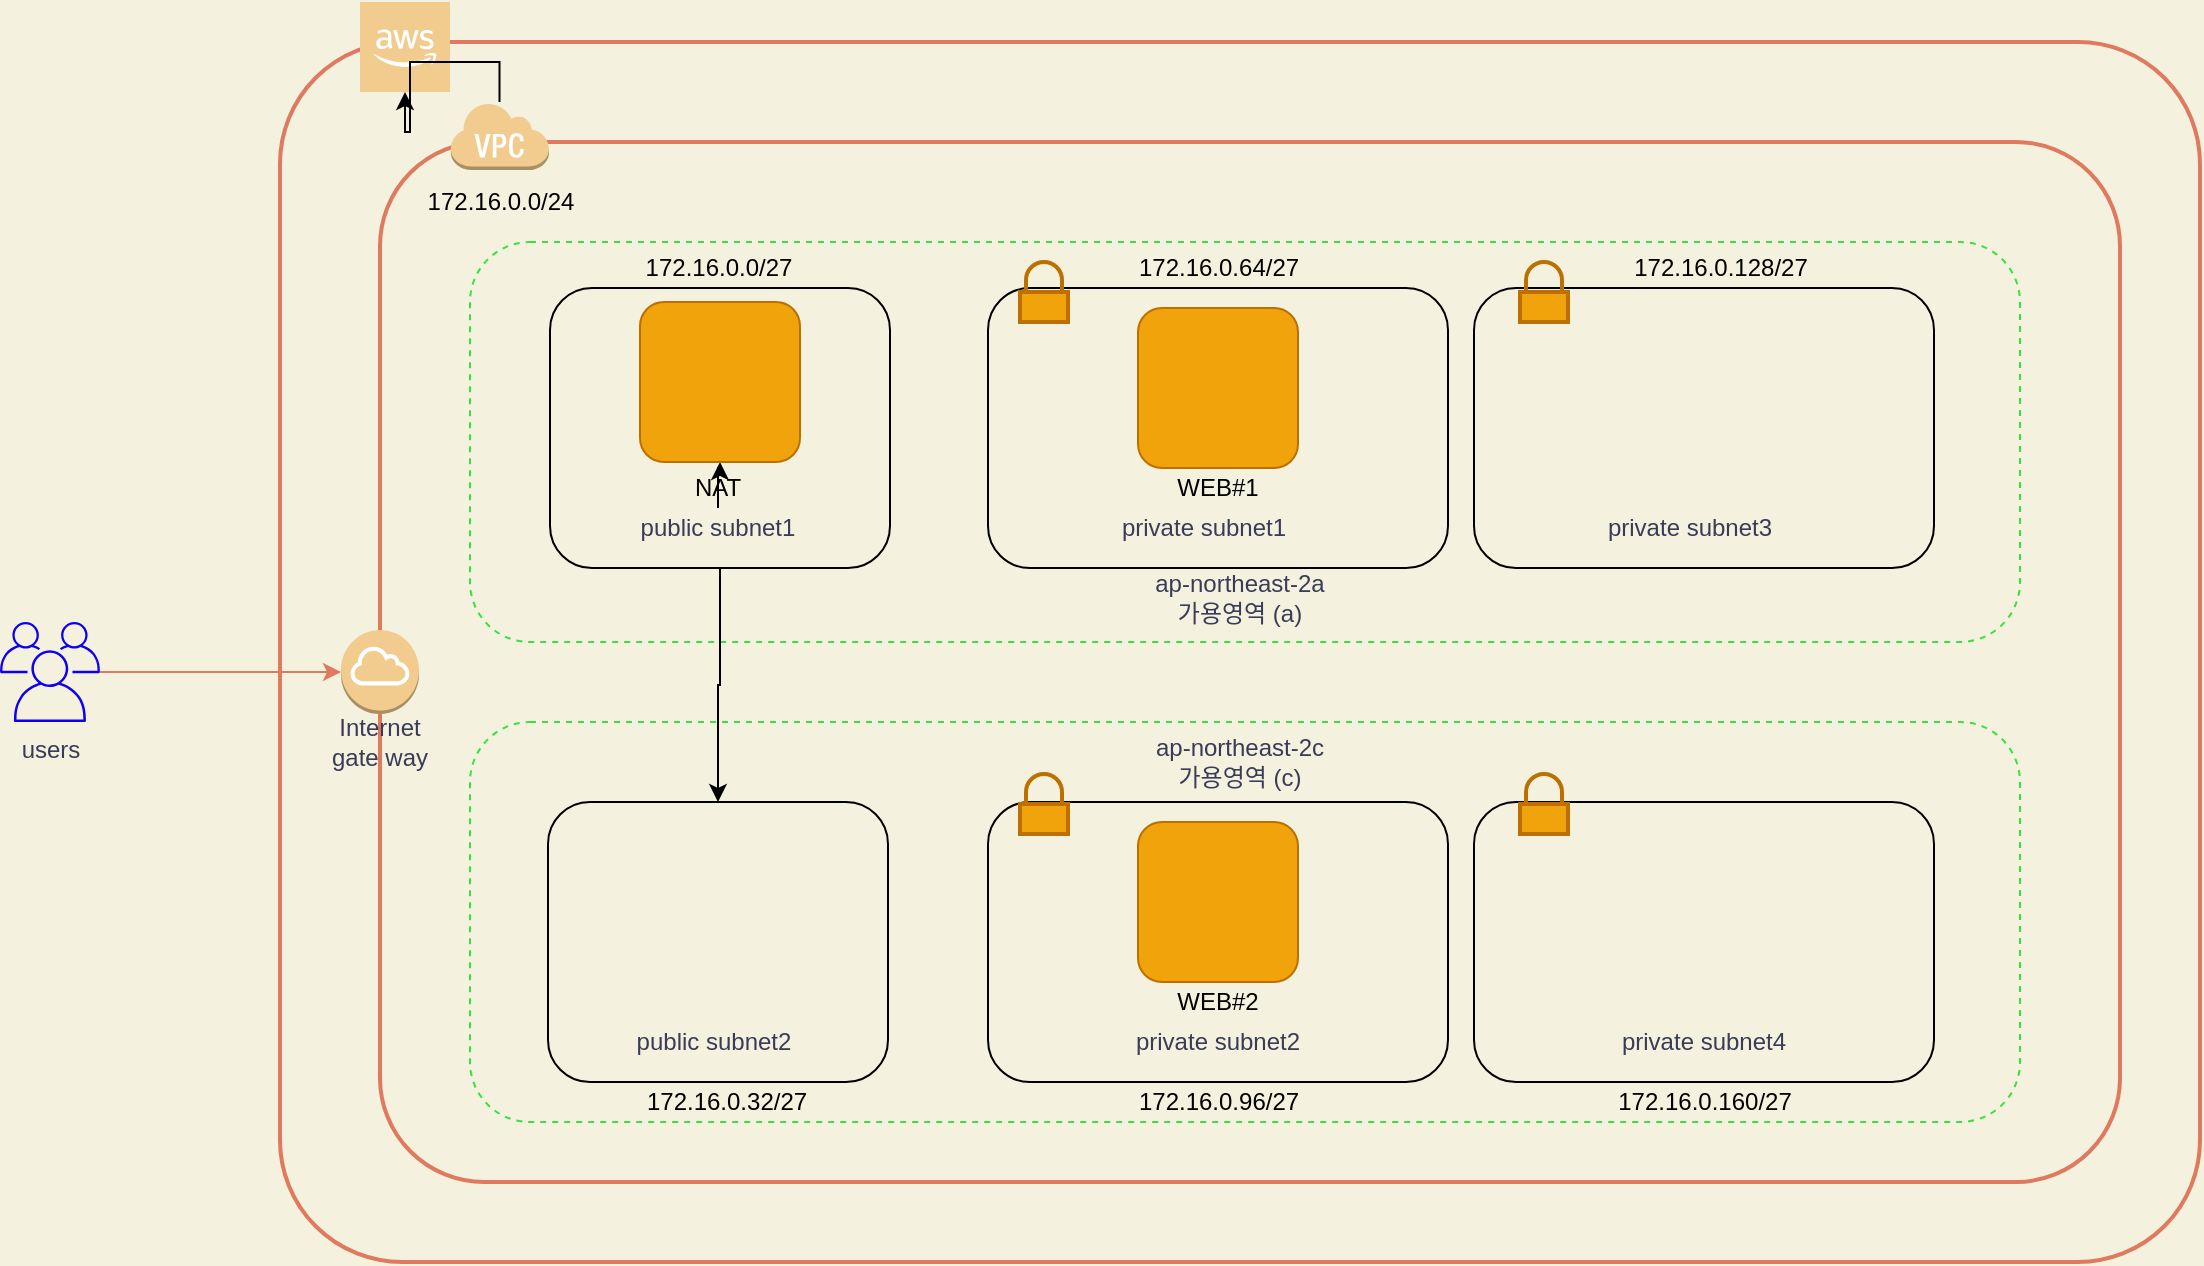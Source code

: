 <mxfile>
    <diagram id="B1QZIku5PuJIJDanYwqX" name="페이지-1">
        <mxGraphModel dx="1206" dy="764" grid="1" gridSize="10" guides="1" tooltips="1" connect="1" arrows="1" fold="1" page="1" pageScale="1" pageWidth="827" pageHeight="1169" background="#F4F1DE" math="0" shadow="0">
            <root>
                <mxCell id="0"/>
                <mxCell id="1" parent="0"/>
                <mxCell id="9" value="" style="arcSize=10;dashed=0;fillColor=none;strokeWidth=2;rounded=1;strokeColor=#E07A5F;fontColor=#393C56;" parent="1" vertex="1">
                    <mxGeometry x="380" y="180" width="960" height="610" as="geometry"/>
                </mxCell>
                <mxCell id="13" value="" style="arcSize=10;dashed=0;fillColor=none;strokeWidth=2;rounded=1;strokeColor=#E07A5F;fontColor=#393C56;" parent="1" vertex="1">
                    <mxGeometry x="430" y="230" width="870" height="520" as="geometry"/>
                </mxCell>
                <mxCell id="19" value="" style="whiteSpace=wrap;html=1;dashed=1;fillColor=none;rounded=1;fontColor=#393C56;strokeColor=#3AE040;" parent="1" vertex="1">
                    <mxGeometry x="475" y="520" width="775" height="200" as="geometry"/>
                </mxCell>
                <mxCell id="38" value="" style="rounded=1;whiteSpace=wrap;html=1;sketch=0;fontColor=#393C56;fillColor=none;strokeColor=#000000;" vertex="1" parent="1">
                    <mxGeometry x="977" y="560" width="230" height="140" as="geometry"/>
                </mxCell>
                <mxCell id="34" value="" style="rounded=1;whiteSpace=wrap;html=1;sketch=0;fontColor=#393C56;fillColor=none;strokeColor=#000000;" vertex="1" parent="1">
                    <mxGeometry x="734" y="560" width="230" height="140" as="geometry"/>
                </mxCell>
                <mxCell id="16" style="edgeStyle=orthogonalEdgeStyle;orthogonalLoop=1;jettySize=auto;html=1;labelBackgroundColor=#F4F1DE;strokeColor=#E07A5F;fontColor=#393C56;" parent="1" source="5" target="6" edge="1">
                    <mxGeometry relative="1" as="geometry"/>
                </mxCell>
                <mxCell id="5" value="users" style="outlineConnect=0;strokeColor=none;dashed=0;verticalLabelPosition=bottom;verticalAlign=top;align=center;html=1;fontSize=12;fontStyle=0;aspect=fixed;shape=mxgraph.aws4.illustration_users;pointerEvents=1;rounded=1;fontColor=#393C56;fillColor=#1000F2;" parent="1" vertex="1">
                    <mxGeometry x="240" y="470" width="50" height="50" as="geometry"/>
                </mxCell>
                <mxCell id="12" value="" style="outlineConnect=0;dashed=0;verticalLabelPosition=bottom;verticalAlign=top;align=center;html=1;shape=mxgraph.aws3.cloud_2;rounded=1;fillColor=#F2CC8F;strokeColor=#E07A5F;fontColor=#393C56;" parent="1" vertex="1">
                    <mxGeometry x="420" y="160" width="45" height="45" as="geometry"/>
                </mxCell>
                <mxCell id="45" value="" style="edgeStyle=orthogonalEdgeStyle;rounded=0;orthogonalLoop=1;jettySize=auto;html=1;" edge="1" parent="1" source="7" target="12">
                    <mxGeometry relative="1" as="geometry"/>
                </mxCell>
                <mxCell id="7" value="" style="outlineConnect=0;dashed=0;verticalLabelPosition=bottom;verticalAlign=top;align=center;html=1;shape=mxgraph.aws3.virtual_private_cloud;rounded=1;fillColor=#F2CC8F;strokeColor=#E07A5F;fontColor=#393C56;" parent="1" vertex="1">
                    <mxGeometry x="465" y="210" width="49.5" height="34" as="geometry"/>
                </mxCell>
                <mxCell id="15" value="" style="group;rounded=1;fontColor=#393C56;" parent="1" vertex="1" connectable="0">
                    <mxGeometry x="360" y="474" width="140" height="66" as="geometry"/>
                </mxCell>
                <mxCell id="6" value="" style="outlineConnect=0;dashed=0;verticalLabelPosition=bottom;verticalAlign=top;align=center;html=1;shape=mxgraph.aws3.internet_gateway;rounded=1;fillColor=#F2CC8F;strokeColor=#E07A5F;fontColor=#393C56;" parent="15" vertex="1">
                    <mxGeometry x="50.5" width="39" height="42" as="geometry"/>
                </mxCell>
                <mxCell id="11" value="Internet&lt;br&gt;gate way&lt;br&gt;" style="text;html=1;strokeColor=none;fillColor=none;align=center;verticalAlign=middle;whiteSpace=wrap;rounded=1;fontColor=#393C56;" parent="15" vertex="1">
                    <mxGeometry y="46" width="140" height="20" as="geometry"/>
                </mxCell>
                <mxCell id="18" value="" style="whiteSpace=wrap;html=1;dashed=1;fillColor=none;rounded=1;fontColor=#393C56;strokeColor=#3AE040;" parent="1" vertex="1">
                    <mxGeometry x="475" y="280" width="775" height="200" as="geometry"/>
                </mxCell>
                <mxCell id="21" value="ap-northeast-2a&lt;br&gt;가용영역 (a)" style="text;html=1;strokeColor=none;fillColor=none;align=center;verticalAlign=middle;whiteSpace=wrap;rounded=0;sketch=0;fontColor=#393C56;" parent="1" vertex="1">
                    <mxGeometry x="780" y="443" width="160" height="30" as="geometry"/>
                </mxCell>
                <mxCell id="22" value="ap-northeast-2c&lt;br&gt;가용영역 (c)" style="text;html=1;strokeColor=none;fillColor=none;align=center;verticalAlign=middle;whiteSpace=wrap;rounded=0;sketch=0;fontColor=#393C56;" parent="1" vertex="1">
                    <mxGeometry x="780" y="525" width="160" height="30" as="geometry"/>
                </mxCell>
                <mxCell id="50" value="" style="edgeStyle=orthogonalEdgeStyle;rounded=0;orthogonalLoop=1;jettySize=auto;html=1;" edge="1" parent="1" source="23" target="25">
                    <mxGeometry relative="1" as="geometry"/>
                </mxCell>
                <mxCell id="23" value="" style="rounded=1;whiteSpace=wrap;html=1;sketch=0;fontColor=#393C56;fillColor=none;strokeColor=#000000;" parent="1" vertex="1">
                    <mxGeometry x="515" y="303" width="170" height="140" as="geometry"/>
                </mxCell>
                <mxCell id="62" value="" style="edgeStyle=orthogonalEdgeStyle;rounded=0;orthogonalLoop=1;jettySize=auto;html=1;" edge="1" parent="1" source="24" target="57">
                    <mxGeometry relative="1" as="geometry"/>
                </mxCell>
                <mxCell id="24" value="public subnet1" style="text;html=1;strokeColor=none;fillColor=none;align=center;verticalAlign=middle;whiteSpace=wrap;rounded=0;sketch=0;fontColor=#393C56;" parent="1" vertex="1">
                    <mxGeometry x="549" y="413" width="100" height="20" as="geometry"/>
                </mxCell>
                <mxCell id="25" value="" style="rounded=1;whiteSpace=wrap;html=1;sketch=0;fontColor=#393C56;fillColor=none;strokeColor=#000000;" parent="1" vertex="1">
                    <mxGeometry x="514" y="560" width="170" height="140" as="geometry"/>
                </mxCell>
                <mxCell id="26" value="public subnet2" style="text;html=1;strokeColor=none;fillColor=none;align=center;verticalAlign=middle;whiteSpace=wrap;rounded=0;sketch=0;fontColor=#393C56;" parent="1" vertex="1">
                    <mxGeometry x="547" y="670" width="100" height="20" as="geometry"/>
                </mxCell>
                <mxCell id="31" value="" style="rounded=1;whiteSpace=wrap;html=1;sketch=0;fontColor=#393C56;fillColor=none;strokeColor=#000000;" vertex="1" parent="1">
                    <mxGeometry x="734" y="303" width="230" height="140" as="geometry"/>
                </mxCell>
                <mxCell id="32" value="private subnet1" style="text;html=1;strokeColor=none;fillColor=none;align=center;verticalAlign=middle;whiteSpace=wrap;rounded=0;sketch=0;fontColor=#393C56;" vertex="1" parent="1">
                    <mxGeometry x="792" y="413" width="100" height="20" as="geometry"/>
                </mxCell>
                <mxCell id="33" value="private subnet2" style="text;html=1;strokeColor=none;fillColor=none;align=center;verticalAlign=middle;whiteSpace=wrap;rounded=0;sketch=0;fontColor=#393C56;" vertex="1" parent="1">
                    <mxGeometry x="799" y="670" width="100" height="20" as="geometry"/>
                </mxCell>
                <mxCell id="35" value="" style="rounded=1;whiteSpace=wrap;html=1;sketch=0;fontColor=#393C56;fillColor=none;strokeColor=#000000;" vertex="1" parent="1">
                    <mxGeometry x="977" y="303" width="230" height="140" as="geometry"/>
                </mxCell>
                <mxCell id="36" value="private subnet3" style="text;html=1;strokeColor=none;fillColor=none;align=center;verticalAlign=middle;whiteSpace=wrap;rounded=0;sketch=0;fontColor=#393C56;" vertex="1" parent="1">
                    <mxGeometry x="1035" y="413" width="100" height="20" as="geometry"/>
                </mxCell>
                <mxCell id="37" value="private subnet4" style="text;html=1;strokeColor=none;fillColor=none;align=center;verticalAlign=middle;whiteSpace=wrap;rounded=0;sketch=0;fontColor=#393C56;" vertex="1" parent="1">
                    <mxGeometry x="1042" y="670" width="100" height="20" as="geometry"/>
                </mxCell>
                <mxCell id="39" value="" style="html=1;verticalLabelPosition=bottom;align=center;labelBackgroundColor=#ffffff;verticalAlign=top;strokeWidth=2;strokeColor=#BD7000;shadow=0;dashed=0;shape=mxgraph.ios7.icons.locked;fillColor=#f0a30a;fontColor=#ffffff;" vertex="1" parent="1">
                    <mxGeometry x="750" y="290" width="24" height="30" as="geometry"/>
                </mxCell>
                <mxCell id="40" value="" style="html=1;verticalLabelPosition=bottom;align=center;labelBackgroundColor=#ffffff;verticalAlign=top;strokeWidth=2;strokeColor=#BD7000;shadow=0;dashed=0;shape=mxgraph.ios7.icons.locked;fillColor=#f0a30a;fontColor=#ffffff;" vertex="1" parent="1">
                    <mxGeometry x="750" y="546" width="24" height="30" as="geometry"/>
                </mxCell>
                <mxCell id="41" value="" style="html=1;verticalLabelPosition=bottom;align=center;labelBackgroundColor=#ffffff;verticalAlign=top;strokeWidth=2;strokeColor=#BD7000;shadow=0;dashed=0;shape=mxgraph.ios7.icons.locked;fillColor=#f0a30a;fontColor=#ffffff;" vertex="1" parent="1">
                    <mxGeometry x="1000" y="290" width="24" height="30" as="geometry"/>
                </mxCell>
                <mxCell id="42" value="" style="html=1;verticalLabelPosition=bottom;align=center;labelBackgroundColor=#ffffff;verticalAlign=top;strokeWidth=2;strokeColor=#BD7000;shadow=0;dashed=0;shape=mxgraph.ios7.icons.locked;fillColor=#f0a30a;fontColor=#ffffff;" vertex="1" parent="1">
                    <mxGeometry x="1000" y="546" width="24" height="30" as="geometry"/>
                </mxCell>
                <mxCell id="48" value="&lt;font color=&quot;#000000&quot;&gt;172.16.0.0/27&lt;br&gt;&lt;/font&gt;" style="text;html=1;align=center;verticalAlign=middle;resizable=0;points=[];autosize=1;" vertex="1" parent="1">
                    <mxGeometry x="554" y="283" width="90" height="20" as="geometry"/>
                </mxCell>
                <mxCell id="49" value="&lt;font color=&quot;#000000&quot;&gt;172.16.0.0/24&lt;/font&gt;" style="text;html=1;align=center;verticalAlign=middle;resizable=0;points=[];autosize=1;" vertex="1" parent="1">
                    <mxGeometry x="444.75" y="250" width="90" height="20" as="geometry"/>
                </mxCell>
                <mxCell id="51" value="&lt;font color=&quot;#000000&quot;&gt;172.16.0.32/27&lt;br&gt;&lt;/font&gt;" style="text;html=1;align=center;verticalAlign=middle;resizable=0;points=[];autosize=1;" vertex="1" parent="1">
                    <mxGeometry x="553" y="700" width="100" height="20" as="geometry"/>
                </mxCell>
                <mxCell id="52" value="&lt;font color=&quot;#000000&quot;&gt;172.16.0.64/27&lt;br&gt;&lt;/font&gt;" style="text;html=1;align=center;verticalAlign=middle;resizable=0;points=[];autosize=1;" vertex="1" parent="1">
                    <mxGeometry x="799" y="283" width="100" height="20" as="geometry"/>
                </mxCell>
                <mxCell id="53" value="&lt;font color=&quot;#000000&quot;&gt;172.16.0.96/27&lt;br&gt;&lt;/font&gt;" style="text;html=1;align=center;verticalAlign=middle;resizable=0;points=[];autosize=1;" vertex="1" parent="1">
                    <mxGeometry x="799" y="700" width="100" height="20" as="geometry"/>
                </mxCell>
                <mxCell id="54" value="&lt;font color=&quot;#000000&quot;&gt;172.16.0.160/27&lt;br&gt;&lt;/font&gt;" style="text;html=1;align=center;verticalAlign=middle;resizable=0;points=[];autosize=1;" vertex="1" parent="1">
                    <mxGeometry x="1042" y="700" width="100" height="20" as="geometry"/>
                </mxCell>
                <mxCell id="56" value="&lt;font color=&quot;#000000&quot;&gt;172.16.0.128/27&lt;br&gt;&lt;/font&gt;" style="text;html=1;align=center;verticalAlign=middle;resizable=0;points=[];autosize=1;" vertex="1" parent="1">
                    <mxGeometry x="1050" y="283" width="100" height="20" as="geometry"/>
                </mxCell>
                <mxCell id="57" value="" style="whiteSpace=wrap;html=1;aspect=fixed;fillColor=#f0a30a;strokeColor=#BD7000;fontColor=#ffffff;rounded=1;" vertex="1" parent="1">
                    <mxGeometry x="560" y="310" width="80" height="80" as="geometry"/>
                </mxCell>
                <mxCell id="58" value="&lt;font color=&quot;#000000&quot;&gt;NAT&lt;/font&gt;" style="text;html=1;strokeColor=none;fillColor=none;align=center;verticalAlign=middle;whiteSpace=wrap;rounded=0;" vertex="1" parent="1">
                    <mxGeometry x="579" y="393" width="40" height="20" as="geometry"/>
                </mxCell>
                <mxCell id="61" value="" style="whiteSpace=wrap;html=1;aspect=fixed;fillColor=#f0a30a;strokeColor=#BD7000;fontColor=#ffffff;rounded=1;" vertex="1" parent="1">
                    <mxGeometry x="809" y="313" width="80" height="80" as="geometry"/>
                </mxCell>
                <mxCell id="63" value="&lt;font color=&quot;#000000&quot;&gt;WEB#1&lt;/font&gt;" style="text;html=1;strokeColor=none;fillColor=none;align=center;verticalAlign=middle;whiteSpace=wrap;rounded=0;" vertex="1" parent="1">
                    <mxGeometry x="829" y="393" width="40" height="20" as="geometry"/>
                </mxCell>
                <mxCell id="64" value="" style="whiteSpace=wrap;html=1;aspect=fixed;fillColor=#f0a30a;strokeColor=#BD7000;fontColor=#ffffff;rounded=1;" vertex="1" parent="1">
                    <mxGeometry x="809" y="570" width="80" height="80" as="geometry"/>
                </mxCell>
                <mxCell id="65" value="&lt;font color=&quot;#000000&quot;&gt;WEB#2&lt;/font&gt;" style="text;html=1;strokeColor=none;fillColor=none;align=center;verticalAlign=middle;whiteSpace=wrap;rounded=0;" vertex="1" parent="1">
                    <mxGeometry x="829" y="650" width="40" height="20" as="geometry"/>
                </mxCell>
            </root>
        </mxGraphModel>
    </diagram>
</mxfile>